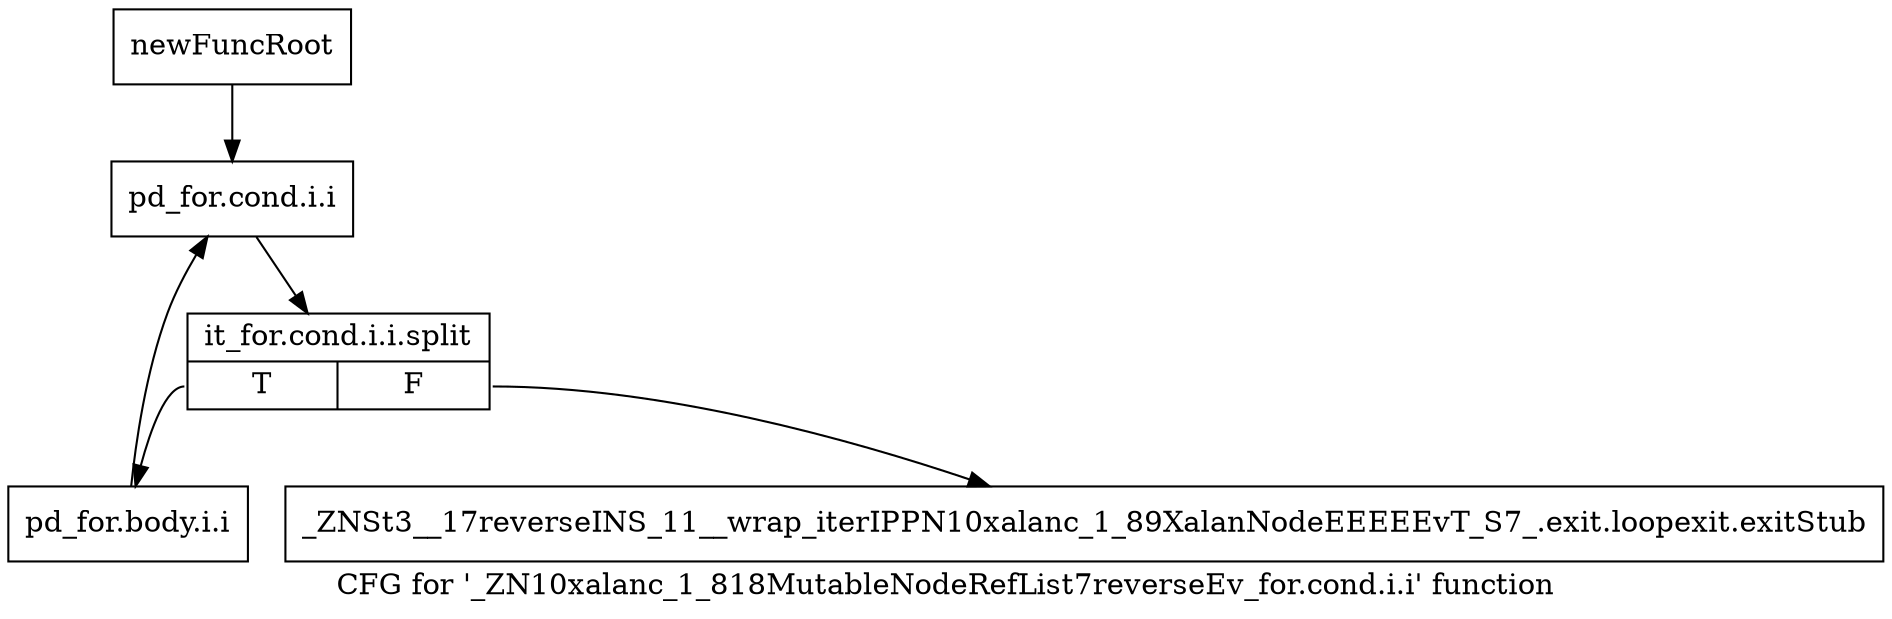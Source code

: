 digraph "CFG for '_ZN10xalanc_1_818MutableNodeRefList7reverseEv_for.cond.i.i' function" {
	label="CFG for '_ZN10xalanc_1_818MutableNodeRefList7reverseEv_for.cond.i.i' function";

	Node0x9de0670 [shape=record,label="{newFuncRoot}"];
	Node0x9de0670 -> Node0x9de0710;
	Node0x9de06c0 [shape=record,label="{_ZNSt3__17reverseINS_11__wrap_iterIPPN10xalanc_1_89XalanNodeEEEEEvT_S7_.exit.loopexit.exitStub}"];
	Node0x9de0710 [shape=record,label="{pd_for.cond.i.i}"];
	Node0x9de0710 -> Node0xd037e00;
	Node0xd037e00 [shape=record,label="{it_for.cond.i.i.split|{<s0>T|<s1>F}}"];
	Node0xd037e00:s0 -> Node0x9de0760;
	Node0xd037e00:s1 -> Node0x9de06c0;
	Node0x9de0760 [shape=record,label="{pd_for.body.i.i}"];
	Node0x9de0760 -> Node0x9de0710;
}
